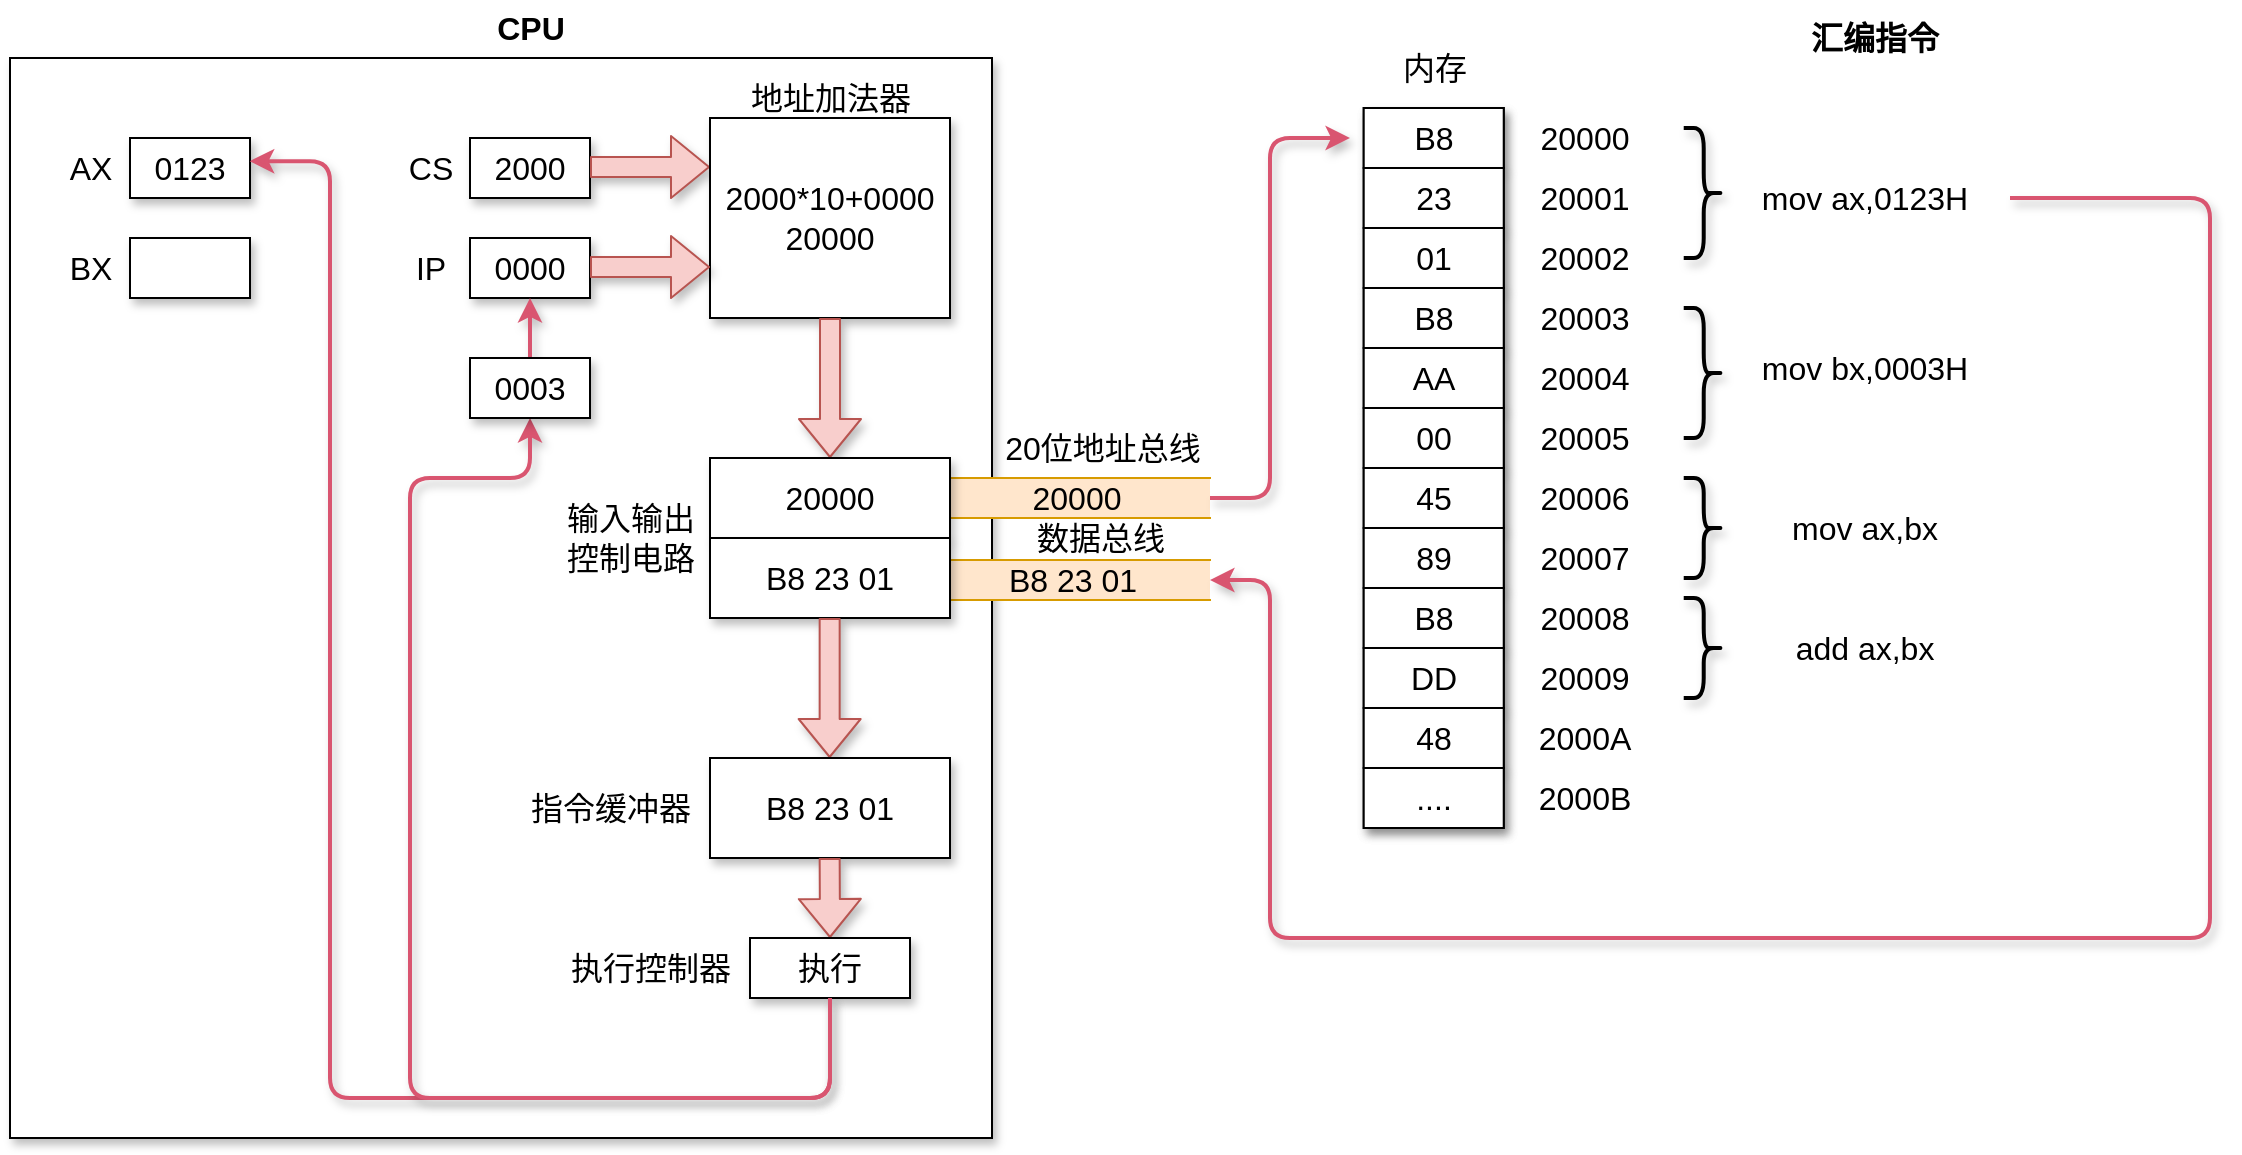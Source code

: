 <mxfile version="12.6.5" type="device"><diagram id="q08byqgirlJz279GNP1E" name="Page-1"><mxGraphModel dx="1086" dy="966" grid="1" gridSize="10" guides="1" tooltips="1" connect="1" arrows="1" fold="1" page="1" pageScale="1" pageWidth="827" pageHeight="1169" math="0" shadow="0"><root><mxCell id="0"/><mxCell id="1" parent="0"/><mxCell id="KtZxjqa21EmdyzHQs5_0-1" value="" style="rounded=0;whiteSpace=wrap;html=1;shadow=1;" parent="1" vertex="1"><mxGeometry x="150" y="310" width="491" height="540" as="geometry"/></mxCell><mxCell id="KtZxjqa21EmdyzHQs5_0-83" value="" style="shape=partialRectangle;whiteSpace=wrap;html=1;left=0;right=0;fillColor=#ffe6cc;strokeWidth=1;fontSize=16;strokeColor=#d79b00;shadow=0;" parent="1" vertex="1"><mxGeometry x="620" y="520" width="130" height="20" as="geometry"/></mxCell><mxCell id="KtZxjqa21EmdyzHQs5_0-84" value="" style="shape=partialRectangle;whiteSpace=wrap;html=1;left=0;right=0;fillColor=#ffe6cc;strokeWidth=1;fontSize=16;strokeColor=#d79b00;shadow=0;" parent="1" vertex="1"><mxGeometry x="620" y="561" width="130" height="20" as="geometry"/></mxCell><mxCell id="KtZxjqa21EmdyzHQs5_0-2" value="CPU" style="text;html=1;align=center;verticalAlign=middle;resizable=0;points=[];autosize=1;fontStyle=1;fontSize=16;shadow=1;" parent="1" vertex="1"><mxGeometry x="385" y="285" width="50" height="20" as="geometry"/></mxCell><mxCell id="KtZxjqa21EmdyzHQs5_0-3" value="0123" style="rounded=0;whiteSpace=wrap;html=1;fontSize=16;shadow=1;" parent="1" vertex="1"><mxGeometry x="210" y="350" width="60" height="30" as="geometry"/></mxCell><mxCell id="KtZxjqa21EmdyzHQs5_0-4" value="" style="rounded=0;whiteSpace=wrap;html=1;fontSize=16;shadow=1;" parent="1" vertex="1"><mxGeometry x="210" y="400" width="60" height="30" as="geometry"/></mxCell><mxCell id="KtZxjqa21EmdyzHQs5_0-5" value="AX" style="text;html=1;align=center;verticalAlign=middle;resizable=0;points=[];autosize=1;fontSize=16;shadow=1;" parent="1" vertex="1"><mxGeometry x="170" y="355" width="40" height="20" as="geometry"/></mxCell><mxCell id="KtZxjqa21EmdyzHQs5_0-6" value="BX" style="text;html=1;align=center;verticalAlign=middle;resizable=0;points=[];autosize=1;fontSize=16;shadow=1;" parent="1" vertex="1"><mxGeometry x="170" y="405" width="40" height="20" as="geometry"/></mxCell><mxCell id="KtZxjqa21EmdyzHQs5_0-7" value="2000" style="rounded=0;whiteSpace=wrap;html=1;fontSize=16;shadow=1;" parent="1" vertex="1"><mxGeometry x="380" y="350" width="60" height="30" as="geometry"/></mxCell><mxCell id="KtZxjqa21EmdyzHQs5_0-8" value="0000" style="rounded=0;whiteSpace=wrap;html=1;fontSize=16;shadow=1;" parent="1" vertex="1"><mxGeometry x="380" y="400" width="60" height="30" as="geometry"/></mxCell><mxCell id="KtZxjqa21EmdyzHQs5_0-9" value="CS" style="text;html=1;align=center;verticalAlign=middle;resizable=0;points=[];autosize=1;fontSize=16;shadow=1;" parent="1" vertex="1"><mxGeometry x="340" y="355" width="40" height="20" as="geometry"/></mxCell><mxCell id="KtZxjqa21EmdyzHQs5_0-10" value="IP" style="text;html=1;align=center;verticalAlign=middle;resizable=0;points=[];autosize=1;fontSize=16;shadow=1;" parent="1" vertex="1"><mxGeometry x="345" y="405" width="30" height="20" as="geometry"/></mxCell><mxCell id="KtZxjqa21EmdyzHQs5_0-11" value="地址加法器" style="text;html=1;align=center;verticalAlign=middle;resizable=0;points=[];autosize=1;fontSize=16;shadow=1;" parent="1" vertex="1"><mxGeometry x="510" y="320" width="100" height="20" as="geometry"/></mxCell><mxCell id="KtZxjqa21EmdyzHQs5_0-12" value="" style="shape=flexArrow;endArrow=classic;html=1;fontSize=16;strokeColor=#b85450;fillColor=#f8cecc;shadow=1;" parent="1" edge="1"><mxGeometry width="50" height="50" relative="1" as="geometry"><mxPoint x="440" y="364.5" as="sourcePoint"/><mxPoint x="500" y="364.5" as="targetPoint"/></mxGeometry></mxCell><mxCell id="KtZxjqa21EmdyzHQs5_0-13" value="2000*10+0000&lt;br&gt;20000" style="rounded=0;whiteSpace=wrap;html=1;fontSize=16;shadow=1;" parent="1" vertex="1"><mxGeometry x="500" y="340" width="120" height="100" as="geometry"/></mxCell><mxCell id="KtZxjqa21EmdyzHQs5_0-14" value="" style="shape=flexArrow;endArrow=classic;html=1;fontSize=16;strokeColor=#b85450;fillColor=#f8cecc;shadow=1;" parent="1" edge="1"><mxGeometry width="50" height="50" relative="1" as="geometry"><mxPoint x="440" y="414.5" as="sourcePoint"/><mxPoint x="500" y="414.5" as="targetPoint"/></mxGeometry></mxCell><mxCell id="KtZxjqa21EmdyzHQs5_0-15" value="" style="shape=flexArrow;endArrow=classic;html=1;fontSize=16;strokeColor=#b85450;fillColor=#f8cecc;exitX=0.5;exitY=1;exitDx=0;exitDy=0;shadow=1;" parent="1" source="KtZxjqa21EmdyzHQs5_0-13" edge="1"><mxGeometry width="50" height="50" relative="1" as="geometry"><mxPoint x="570" y="510" as="sourcePoint"/><mxPoint x="560" y="510" as="targetPoint"/></mxGeometry></mxCell><mxCell id="KtZxjqa21EmdyzHQs5_0-16" value="20000" style="rounded=0;whiteSpace=wrap;html=1;fontSize=16;shadow=1;" parent="1" vertex="1"><mxGeometry x="500" y="510" width="120" height="40" as="geometry"/></mxCell><mxCell id="KtZxjqa21EmdyzHQs5_0-18" value="" style="rounded=0;whiteSpace=wrap;html=1;fontSize=16;shadow=1;" parent="1" vertex="1"><mxGeometry x="826.86" y="335" width="70" height="360" as="geometry"/></mxCell><mxCell id="KtZxjqa21EmdyzHQs5_0-19" value="内存" style="text;html=1;align=center;verticalAlign=middle;resizable=0;points=[];autosize=1;fontSize=16;" parent="1" vertex="1"><mxGeometry x="836.86" y="305" width="50" height="20" as="geometry"/></mxCell><mxCell id="KtZxjqa21EmdyzHQs5_0-20" value="B8" style="rounded=0;whiteSpace=wrap;html=1;fontSize=16;shadow=1;" parent="1" vertex="1"><mxGeometry x="826.86" y="335" width="70" height="30" as="geometry"/></mxCell><mxCell id="KtZxjqa21EmdyzHQs5_0-21" value="23" style="rounded=0;whiteSpace=wrap;html=1;fontSize=16;shadow=1;" parent="1" vertex="1"><mxGeometry x="826.86" y="365" width="70" height="30" as="geometry"/></mxCell><mxCell id="KtZxjqa21EmdyzHQs5_0-22" value="01" style="rounded=0;whiteSpace=wrap;html=1;fontSize=16;shadow=1;" parent="1" vertex="1"><mxGeometry x="826.86" y="395" width="70" height="30" as="geometry"/></mxCell><mxCell id="KtZxjqa21EmdyzHQs5_0-23" value="B8" style="rounded=0;whiteSpace=wrap;html=1;fontSize=16;shadow=1;" parent="1" vertex="1"><mxGeometry x="826.86" y="425" width="70" height="30" as="geometry"/></mxCell><mxCell id="KtZxjqa21EmdyzHQs5_0-24" value="AA" style="rounded=0;whiteSpace=wrap;html=1;fontSize=16;shadow=1;" parent="1" vertex="1"><mxGeometry x="826.86" y="455" width="70" height="30" as="geometry"/></mxCell><mxCell id="KtZxjqa21EmdyzHQs5_0-25" value="00" style="rounded=0;whiteSpace=wrap;html=1;fontSize=16;shadow=1;" parent="1" vertex="1"><mxGeometry x="826.86" y="485" width="70" height="30" as="geometry"/></mxCell><mxCell id="KtZxjqa21EmdyzHQs5_0-26" value="45" style="rounded=0;whiteSpace=wrap;html=1;fontSize=16;shadow=1;" parent="1" vertex="1"><mxGeometry x="826.86" y="515" width="70" height="30" as="geometry"/></mxCell><mxCell id="KtZxjqa21EmdyzHQs5_0-29" value="89" style="rounded=0;whiteSpace=wrap;html=1;fontSize=16;shadow=1;" parent="1" vertex="1"><mxGeometry x="826.86" y="545" width="70" height="30" as="geometry"/></mxCell><mxCell id="KtZxjqa21EmdyzHQs5_0-30" value="B8" style="rounded=0;whiteSpace=wrap;html=1;fontSize=16;shadow=1;" parent="1" vertex="1"><mxGeometry x="826.86" y="575" width="70" height="30" as="geometry"/></mxCell><mxCell id="KtZxjqa21EmdyzHQs5_0-31" value="DD" style="rounded=0;whiteSpace=wrap;html=1;fontSize=16;shadow=1;" parent="1" vertex="1"><mxGeometry x="826.86" y="605" width="70" height="30" as="geometry"/></mxCell><mxCell id="KtZxjqa21EmdyzHQs5_0-32" value="48" style="rounded=0;whiteSpace=wrap;html=1;fontSize=16;shadow=1;" parent="1" vertex="1"><mxGeometry x="826.86" y="635" width="70" height="30" as="geometry"/></mxCell><mxCell id="KtZxjqa21EmdyzHQs5_0-33" value="...." style="rounded=0;whiteSpace=wrap;html=1;fontSize=16;shadow=1;" parent="1" vertex="1"><mxGeometry x="826.86" y="665" width="70" height="30" as="geometry"/></mxCell><mxCell id="KtZxjqa21EmdyzHQs5_0-34" value="20000" style="text;html=1;align=center;verticalAlign=middle;resizable=0;points=[];autosize=1;fontSize=16;shadow=1;" parent="1" vertex="1"><mxGeometry x="906.86" y="340" width="60" height="20" as="geometry"/></mxCell><mxCell id="KtZxjqa21EmdyzHQs5_0-35" value="20001" style="text;html=1;align=center;verticalAlign=middle;resizable=0;points=[];autosize=1;fontSize=16;shadow=1;" parent="1" vertex="1"><mxGeometry x="906.86" y="370" width="60" height="20" as="geometry"/></mxCell><mxCell id="KtZxjqa21EmdyzHQs5_0-38" value="20002" style="text;html=1;align=center;verticalAlign=middle;resizable=0;points=[];autosize=1;fontSize=16;shadow=1;" parent="1" vertex="1"><mxGeometry x="906.86" y="400" width="60" height="20" as="geometry"/></mxCell><mxCell id="KtZxjqa21EmdyzHQs5_0-39" value="20003" style="text;html=1;align=center;verticalAlign=middle;resizable=0;points=[];autosize=1;fontSize=16;shadow=1;" parent="1" vertex="1"><mxGeometry x="906.86" y="430" width="60" height="20" as="geometry"/></mxCell><mxCell id="KtZxjqa21EmdyzHQs5_0-40" value="20004" style="text;html=1;align=center;verticalAlign=middle;resizable=0;points=[];autosize=1;fontSize=16;shadow=1;" parent="1" vertex="1"><mxGeometry x="906.86" y="460" width="60" height="20" as="geometry"/></mxCell><mxCell id="KtZxjqa21EmdyzHQs5_0-41" value="20005" style="text;html=1;align=center;verticalAlign=middle;resizable=0;points=[];autosize=1;fontSize=16;shadow=1;" parent="1" vertex="1"><mxGeometry x="906.86" y="490" width="60" height="20" as="geometry"/></mxCell><mxCell id="KtZxjqa21EmdyzHQs5_0-42" value="20006" style="text;html=1;align=center;verticalAlign=middle;resizable=0;points=[];autosize=1;fontSize=16;shadow=1;" parent="1" vertex="1"><mxGeometry x="906.86" y="520" width="60" height="20" as="geometry"/></mxCell><mxCell id="KtZxjqa21EmdyzHQs5_0-43" value="20007" style="text;html=1;align=center;verticalAlign=middle;resizable=0;points=[];autosize=1;fontSize=16;shadow=1;" parent="1" vertex="1"><mxGeometry x="906.86" y="550" width="60" height="20" as="geometry"/></mxCell><mxCell id="KtZxjqa21EmdyzHQs5_0-44" value="20008" style="text;html=1;align=center;verticalAlign=middle;resizable=0;points=[];autosize=1;fontSize=16;shadow=1;" parent="1" vertex="1"><mxGeometry x="906.86" y="580" width="60" height="20" as="geometry"/></mxCell><mxCell id="KtZxjqa21EmdyzHQs5_0-45" value="20009" style="text;html=1;align=center;verticalAlign=middle;resizable=0;points=[];autosize=1;fontSize=16;shadow=1;" parent="1" vertex="1"><mxGeometry x="906.86" y="610" width="60" height="20" as="geometry"/></mxCell><mxCell id="KtZxjqa21EmdyzHQs5_0-46" value="2000A" style="text;html=1;align=center;verticalAlign=middle;resizable=0;points=[];autosize=1;fontSize=16;shadow=1;" parent="1" vertex="1"><mxGeometry x="906.86" y="640" width="60" height="20" as="geometry"/></mxCell><mxCell id="KtZxjqa21EmdyzHQs5_0-47" value="2000B" style="text;html=1;align=center;verticalAlign=middle;resizable=0;points=[];autosize=1;fontSize=16;shadow=1;" parent="1" vertex="1"><mxGeometry x="906.86" y="670" width="60" height="20" as="geometry"/></mxCell><mxCell id="KtZxjqa21EmdyzHQs5_0-48" value="" style="shape=curlyBracket;whiteSpace=wrap;html=1;rounded=1;fontSize=16;strokeWidth=2;rotation=-180;shadow=1;" parent="1" vertex="1"><mxGeometry x="986.86" y="345" width="20" height="65" as="geometry"/></mxCell><mxCell id="KtZxjqa21EmdyzHQs5_0-50" value="" style="shape=curlyBracket;whiteSpace=wrap;html=1;rounded=1;fontSize=16;strokeWidth=2;rotation=-180;shadow=1;" parent="1" vertex="1"><mxGeometry x="986.86" y="435" width="20" height="65" as="geometry"/></mxCell><mxCell id="KtZxjqa21EmdyzHQs5_0-53" value="" style="shape=curlyBracket;whiteSpace=wrap;html=1;rounded=1;fontSize=16;strokeWidth=2;rotation=-180;shadow=1;" parent="1" vertex="1"><mxGeometry x="986.86" y="520" width="20" height="50" as="geometry"/></mxCell><mxCell id="KtZxjqa21EmdyzHQs5_0-54" value="" style="shape=curlyBracket;whiteSpace=wrap;html=1;rounded=1;fontSize=16;strokeWidth=2;rotation=-180;shadow=1;" parent="1" vertex="1"><mxGeometry x="986.86" y="580" width="20" height="50" as="geometry"/></mxCell><mxCell id="KtZxjqa21EmdyzHQs5_0-55" value="汇编指令" style="text;html=1;align=center;verticalAlign=middle;resizable=0;points=[];autosize=1;fontSize=16;shadow=1;fontStyle=1" parent="1" vertex="1"><mxGeometry x="1041.86" y="290" width="80" height="20" as="geometry"/></mxCell><mxCell id="KtZxjqa21EmdyzHQs5_0-56" value="mov ax,0123H" style="text;html=1;align=center;verticalAlign=middle;resizable=0;points=[];autosize=1;fontSize=16;shadow=1;" parent="1" vertex="1"><mxGeometry x="1016.86" y="370" width="120" height="20" as="geometry"/></mxCell><mxCell id="KtZxjqa21EmdyzHQs5_0-57" value="mov bx,0003H" style="text;html=1;align=center;verticalAlign=middle;resizable=0;points=[];autosize=1;fontSize=16;shadow=1;" parent="1" vertex="1"><mxGeometry x="1016.86" y="455" width="120" height="20" as="geometry"/></mxCell><mxCell id="KtZxjqa21EmdyzHQs5_0-58" value="mov ax,bx" style="text;html=1;align=center;verticalAlign=middle;resizable=0;points=[];autosize=1;fontSize=16;shadow=1;" parent="1" vertex="1"><mxGeometry x="1031.86" y="535" width="90" height="20" as="geometry"/></mxCell><mxCell id="KtZxjqa21EmdyzHQs5_0-59" value="add ax,bx" style="text;html=1;align=center;verticalAlign=middle;resizable=0;points=[];autosize=1;fontSize=16;shadow=1;" parent="1" vertex="1"><mxGeometry x="1036.86" y="595" width="80" height="20" as="geometry"/></mxCell><mxCell id="KtZxjqa21EmdyzHQs5_0-61" value="20位地址总线" style="text;html=1;align=center;verticalAlign=middle;resizable=0;points=[];autosize=1;fontSize=16;shadow=1;" parent="1" vertex="1"><mxGeometry x="641" y="495" width="110" height="20" as="geometry"/></mxCell><mxCell id="KtZxjqa21EmdyzHQs5_0-62" value="20000" style="text;html=1;align=center;verticalAlign=middle;resizable=0;points=[];autosize=1;fontSize=16;shadow=1;" parent="1" vertex="1"><mxGeometry x="653" y="520" width="60" height="20" as="geometry"/></mxCell><mxCell id="KtZxjqa21EmdyzHQs5_0-64" value="B8 23 01" style="rounded=0;whiteSpace=wrap;html=1;fontSize=16;shadow=1;" parent="1" vertex="1"><mxGeometry x="500" y="550" width="120" height="40" as="geometry"/></mxCell><mxCell id="KtZxjqa21EmdyzHQs5_0-66" value="数据总线" style="text;html=1;align=center;verticalAlign=middle;resizable=0;points=[];autosize=1;fontSize=16;shadow=1;" parent="1" vertex="1"><mxGeometry x="655" y="540" width="80" height="20" as="geometry"/></mxCell><mxCell id="KtZxjqa21EmdyzHQs5_0-68" value="B8 23 01" style="text;html=1;align=center;verticalAlign=middle;resizable=0;points=[];autosize=1;fontSize=16;shadow=1;" parent="1" vertex="1"><mxGeometry x="641" y="561" width="80" height="20" as="geometry"/></mxCell><mxCell id="KtZxjqa21EmdyzHQs5_0-69" value="输入输出&lt;br&gt;控制电路" style="text;html=1;align=center;verticalAlign=middle;resizable=0;points=[];autosize=1;fontSize=16;shadow=1;" parent="1" vertex="1"><mxGeometry x="420" y="530" width="80" height="40" as="geometry"/></mxCell><mxCell id="KtZxjqa21EmdyzHQs5_0-70" value="" style="shape=flexArrow;endArrow=classic;html=1;fontSize=16;strokeColor=#b85450;fillColor=#f8cecc;exitX=0.5;exitY=1;exitDx=0;exitDy=0;shadow=1;" parent="1" edge="1"><mxGeometry width="50" height="50" relative="1" as="geometry"><mxPoint x="559.83" y="590" as="sourcePoint"/><mxPoint x="559.83" y="660" as="targetPoint"/></mxGeometry></mxCell><mxCell id="KtZxjqa21EmdyzHQs5_0-71" value="&lt;span style=&quot;white-space: normal&quot;&gt;B8 23 01&lt;/span&gt;" style="rounded=0;whiteSpace=wrap;html=1;strokeWidth=1;fontSize=16;shadow=1;" parent="1" vertex="1"><mxGeometry x="500" y="660" width="120" height="50" as="geometry"/></mxCell><mxCell id="KtZxjqa21EmdyzHQs5_0-72" value="指令缓冲器" style="text;html=1;align=center;verticalAlign=middle;resizable=0;points=[];autosize=1;fontSize=16;shadow=1;" parent="1" vertex="1"><mxGeometry x="400" y="675" width="100" height="20" as="geometry"/></mxCell><mxCell id="KtZxjqa21EmdyzHQs5_0-73" value="" style="shape=flexArrow;endArrow=classic;html=1;fontSize=16;strokeColor=#b85450;fillColor=#f8cecc;exitX=0.5;exitY=1;exitDx=0;exitDy=0;shadow=1;" parent="1" edge="1"><mxGeometry width="50" height="50" relative="1" as="geometry"><mxPoint x="559.83" y="710" as="sourcePoint"/><mxPoint x="560" y="750" as="targetPoint"/></mxGeometry></mxCell><mxCell id="KtZxjqa21EmdyzHQs5_0-74" value="执行" style="rounded=0;whiteSpace=wrap;html=1;strokeWidth=1;fontSize=16;shadow=1;" parent="1" vertex="1"><mxGeometry x="520" y="750" width="80" height="30" as="geometry"/></mxCell><mxCell id="KtZxjqa21EmdyzHQs5_0-75" value="执行控制器" style="text;html=1;align=center;verticalAlign=middle;resizable=0;points=[];autosize=1;fontSize=16;shadow=1;" parent="1" vertex="1"><mxGeometry x="420" y="755" width="100" height="20" as="geometry"/></mxCell><mxCell id="KtZxjqa21EmdyzHQs5_0-80" value="" style="edgeStyle=segmentEdgeStyle;endArrow=classic;html=1;strokeColor=#D95570;fillColor=#f8cecc;fontSize=16;entryX=0.998;entryY=0.386;entryDx=0;entryDy=0;entryPerimeter=0;exitX=0.5;exitY=1;exitDx=0;exitDy=0;strokeWidth=2;shadow=1;" parent="1" source="KtZxjqa21EmdyzHQs5_0-74" target="KtZxjqa21EmdyzHQs5_0-3" edge="1"><mxGeometry width="50" height="50" relative="1" as="geometry"><mxPoint x="260" y="635" as="sourcePoint"/><mxPoint x="310" y="585" as="targetPoint"/><Array as="points"><mxPoint x="560" y="830"/><mxPoint x="310" y="830"/><mxPoint x="310" y="362"/></Array></mxGeometry></mxCell><mxCell id="KtZxjqa21EmdyzHQs5_0-81" value="" style="edgeStyle=segmentEdgeStyle;endArrow=classic;html=1;strokeColor=#D95570;fillColor=#f8cecc;fontSize=16;strokeWidth=2;entryX=1;entryY=0.5;entryDx=0;entryDy=0;shadow=1;" parent="1" target="KtZxjqa21EmdyzHQs5_0-84" edge="1"><mxGeometry width="50" height="50" relative="1" as="geometry"><mxPoint x="1150" y="380" as="sourcePoint"/><mxPoint x="1170" y="360.0" as="targetPoint"/><Array as="points"><mxPoint x="1250" y="380"/><mxPoint x="1250" y="750"/><mxPoint x="780" y="750"/><mxPoint x="780" y="571"/></Array></mxGeometry></mxCell><mxCell id="KtZxjqa21EmdyzHQs5_0-82" value="" style="edgeStyle=segmentEdgeStyle;endArrow=classic;html=1;strokeColor=#D95570;fillColor=#f8cecc;fontSize=16;strokeWidth=2;shadow=1;" parent="1" edge="1"><mxGeometry width="50" height="50" relative="1" as="geometry"><mxPoint x="750" y="530" as="sourcePoint"/><mxPoint x="820" y="350" as="targetPoint"/><Array as="points"><mxPoint x="780" y="530"/><mxPoint x="780" y="350"/></Array></mxGeometry></mxCell><mxCell id="KtZxjqa21EmdyzHQs5_0-85" value="" style="edgeStyle=segmentEdgeStyle;endArrow=classic;html=1;strokeColor=#D95570;fillColor=#f8cecc;fontSize=16;exitX=0.5;exitY=1;exitDx=0;exitDy=0;strokeWidth=2;shadow=1;entryX=0.5;entryY=1;entryDx=0;entryDy=0;" parent="1" source="KtZxjqa21EmdyzHQs5_0-74" target="KtZxjqa21EmdyzHQs5_0-86" edge="1"><mxGeometry width="50" height="50" relative="1" as="geometry"><mxPoint x="960.12" y="1033.42" as="sourcePoint"/><mxPoint x="410" y="480" as="targetPoint"/><Array as="points"><mxPoint x="560" y="830"/><mxPoint x="350" y="830"/><mxPoint x="350" y="520"/><mxPoint x="410" y="520"/></Array></mxGeometry></mxCell><mxCell id="KtZxjqa21EmdyzHQs5_0-87" value="" style="edgeStyle=orthogonalEdgeStyle;rounded=0;orthogonalLoop=1;jettySize=auto;html=1;shadow=1;strokeColor=#D95570;strokeWidth=2;fillColor=#ffffff;fontSize=16;entryX=0.5;entryY=1;entryDx=0;entryDy=0;" parent="1" source="KtZxjqa21EmdyzHQs5_0-86" target="KtZxjqa21EmdyzHQs5_0-8" edge="1"><mxGeometry relative="1" as="geometry"/></mxCell><mxCell id="KtZxjqa21EmdyzHQs5_0-86" value="0003" style="rounded=0;whiteSpace=wrap;html=1;fontSize=16;shadow=1;" parent="1" vertex="1"><mxGeometry x="380" y="460" width="60" height="30" as="geometry"/></mxCell></root></mxGraphModel></diagram></mxfile>